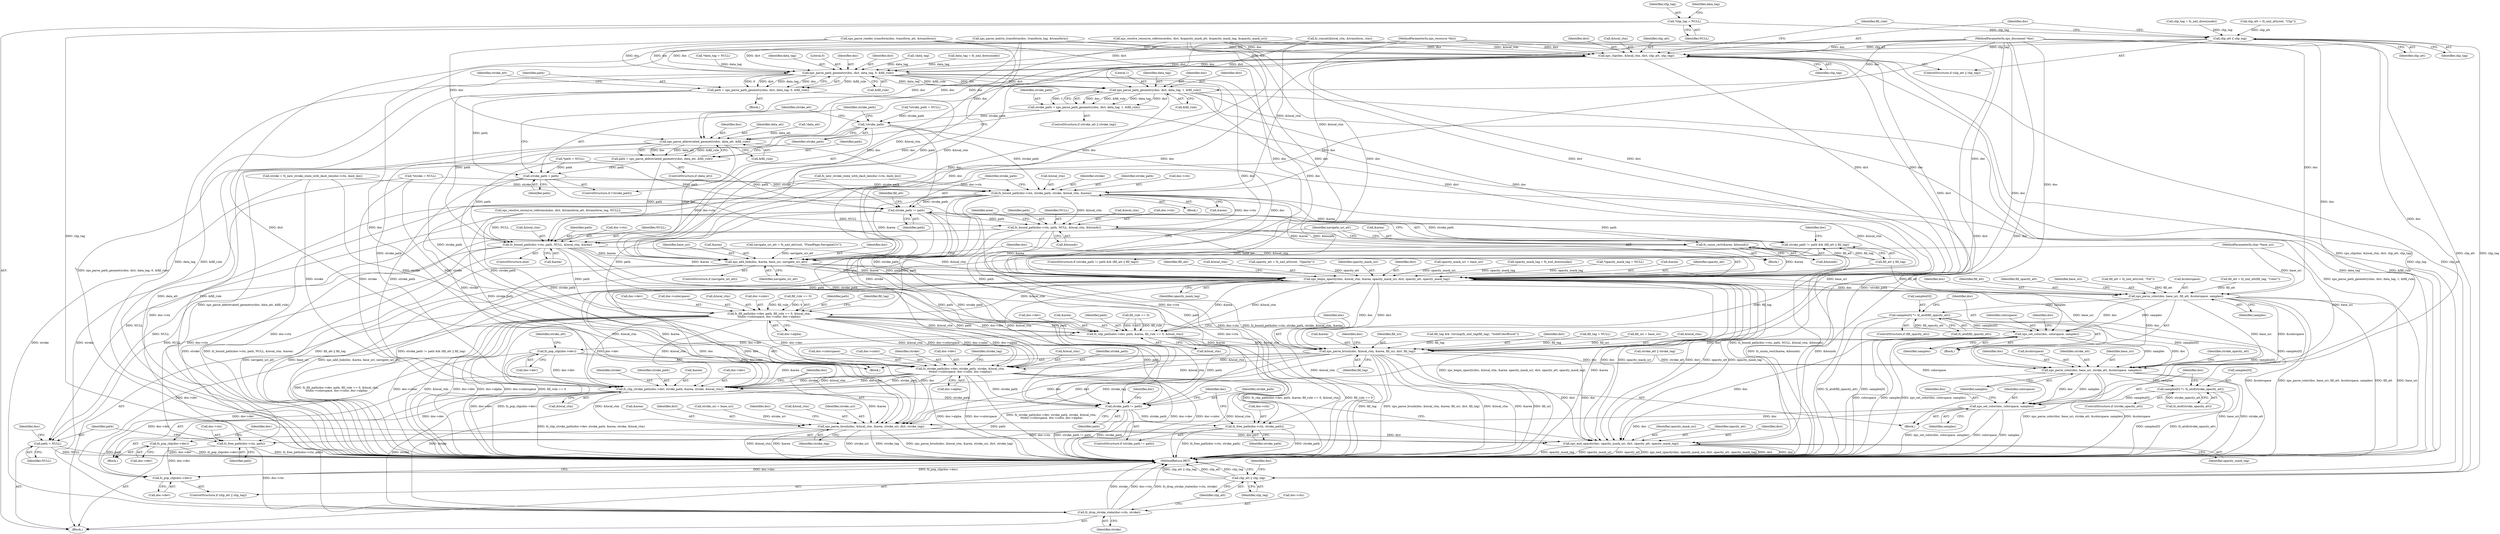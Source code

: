 digraph "0_ghostscript_60dabde18d7fe12b19da8b509bdfee9cc886aafc_3@pointer" {
"1000127" [label="(Call,*clip_tag = NULL)"];
"1000671" [label="(Call,clip_att || clip_tag)"];
"1000674" [label="(Call,xps_clip(doc, &local_ctm, dict, clip_att, clip_tag))"];
"1000688" [label="(Call,xps_parse_abbreviated_geometry(doc, data_att, &fill_rule))"];
"1000686" [label="(Call,path = xps_parse_abbreviated_geometry(doc, data_att, &fill_rule))"];
"1000722" [label="(Call,stroke_path = path)"];
"1000730" [label="(Call,fz_bound_path(doc->ctx, stroke_path, stroke, &local_ctm, &area))"];
"1000742" [label="(Call,stroke_path != path)"];
"1000741" [label="(Call,stroke_path != path && (fill_att || fill_tag))"];
"1000750" [label="(Call,fz_bound_path(doc->ctx, path, NULL, &local_ctm, &bounds))"];
"1000760" [label="(Call,fz_union_rect(&area, &bounds))"];
"1000778" [label="(Call,xps_add_link(doc, &area, base_uri, navigate_uri_att))"];
"1000784" [label="(Call,xps_begin_opacity(doc, &local_ctm, &area, opacity_mask_uri, dict, opacity_att, opacity_mask_tag))"];
"1000797" [label="(Call,xps_parse_color(doc, base_uri, fill_att, &colorspace, samples))"];
"1000806" [label="(Call,samples[0] *= fz_atof(fill_opacity_att))"];
"1000812" [label="(Call,xps_set_color(doc, colorspace, samples))"];
"1000850" [label="(Call,xps_parse_brush(doc, &local_ctm, &area, fill_uri, dict, fill_tag))"];
"1000866" [label="(Call,xps_parse_color(doc, base_uri, stroke_att, &colorspace, samples))"];
"1000875" [label="(Call,samples[0] *= fz_atof(stroke_opacity_att))"];
"1000881" [label="(Call,xps_set_color(doc, colorspace, samples))"];
"1000915" [label="(Call,xps_parse_brush(doc, &local_ctm, &area, stroke_uri, dict, stroke_tag))"];
"1000928" [label="(Call,xps_end_opacity(doc, opacity_mask_uri, dict, opacity_att, opacity_mask_tag))"];
"1000885" [label="(Call,fz_stroke_path(doc->dev, stroke_path, stroke, &local_ctm,\n\t\t\tdoc->colorspace, doc->color, doc->alpha))"];
"1000905" [label="(Call,fz_clip_stroke_path(doc->dev, stroke_path, &area, stroke, &local_ctm))"];
"1000924" [label="(Call,fz_pop_clip(doc->dev))"];
"1000960" [label="(Call,fz_pop_clip(doc->dev))"];
"1000935" [label="(Call,stroke_path != path)"];
"1000938" [label="(Call,fz_free_path(doc->ctx, stroke_path))"];
"1000943" [label="(Call,fz_free_path(doc->ctx, path))"];
"1000951" [label="(Call,fz_drop_stroke_state(doc->ctx, stroke))"];
"1000816" [label="(Call,fz_fill_path(doc->dev, path, fill_rule == 0, &local_ctm,\n\t\t\tdoc->colorspace, doc->color, doc->alpha))"];
"1000838" [label="(Call,fz_clip_path(doc->dev, path, &area, fill_rule == 0, &local_ctm))"];
"1000859" [label="(Call,fz_pop_clip(doc->dev))"];
"1000948" [label="(Call,path = NULL)"];
"1000766" [label="(Call,fz_bound_path(doc->ctx, path, NULL, &local_ctm, &area))"];
"1000699" [label="(Call,xps_parse_path_geometry(doc, dict, data_tag, 0, &fill_rule))"];
"1000697" [label="(Call,path = xps_parse_path_geometry(doc, dict, data_tag, 0, &fill_rule))"];
"1000712" [label="(Call,xps_parse_path_geometry(doc, dict, data_tag, 1, &fill_rule))"];
"1000710" [label="(Call,stroke_path = xps_parse_path_geometry(doc, dict, data_tag, 1, &fill_rule))"];
"1000720" [label="(Call,!stroke_path)"];
"1000957" [label="(Call,clip_att || clip_tag)"];
"1000422" [label="(Call,fill_tag = NULL)"];
"1000869" [label="(Identifier,stroke_att)"];
"1000731" [label="(Call,doc->ctx)"];
"1000700" [label="(Identifier,doc)"];
"1000171" [label="(Call,*path = NULL)"];
"1000686" [label="(Call,path = xps_parse_abbreviated_geometry(doc, data_att, &fill_rule))"];
"1000795" [label="(Identifier,fill_att)"];
"1000930" [label="(Identifier,opacity_mask_uri)"];
"1000786" [label="(Call,&local_ctm)"];
"1000672" [label="(Identifier,clip_att)"];
"1000129" [label="(Identifier,NULL)"];
"1000387" [label="(Call,xps_resolve_resource_reference(doc, dict, &opacity_mask_att, &opacity_mask_tag, &opacity_mask_uri))"];
"1000919" [label="(Call,&area)"];
"1000687" [label="(Identifier,path)"];
"1000689" [label="(Identifier,doc)"];
"1000726" [label="(Call,stroke_att || stroke_tag)"];
"1000960" [label="(Call,fz_pop_clip(doc->dev))"];
"1000829" [label="(Call,doc->color)"];
"1000400" [label="(Call,!data_tag)"];
"1000799" [label="(Identifier,base_uri)"];
"1000925" [label="(Call,doc->dev)"];
"1000302" [label="(Call,clip_tag = fz_xml_down(node))"];
"1000782" [label="(Identifier,base_uri)"];
"1000868" [label="(Identifier,base_uri)"];
"1000765" [label="(ControlStructure,else)"];
"1000780" [label="(Call,&area)"];
"1000876" [label="(Call,samples[0])"];
"1000210" [label="(Call,opacity_att = fz_xml_att(root, \"Opacity\"))"];
"1000932" [label="(Identifier,opacity_att)"];
"1000783" [label="(Identifier,navigate_uri_att)"];
"1000821" [label="(Call,fill_rule == 0)"];
"1000912" [label="(Identifier,stroke)"];
"1000727" [label="(Identifier,stroke_att)"];
"1000922" [label="(Identifier,dict)"];
"1000884" [label="(Identifier,samples)"];
"1000859" [label="(Call,fz_pop_clip(doc->dev))"];
"1000674" [label="(Call,xps_clip(doc, &local_ctm, dict, clip_att, clip_tag))"];
"1000336" [label="(Call,fill_uri = base_uri)"];
"1000813" [label="(Identifier,doc)"];
"1000909" [label="(Identifier,stroke_path)"];
"1000785" [label="(Identifier,doc)"];
"1000260" [label="(Call,navigate_uri_att = fz_xml_att(root, \"FixedPage.NavigateUri\"))"];
"1000893" [label="(Call,doc->colorspace)"];
"1000820" [label="(Identifier,path)"];
"1000742" [label="(Call,stroke_path != path)"];
"1000864" [label="(Identifier,stroke_att)"];
"1000904" [label="(Block,)"];
"1000200" [label="(Call,fill_att = fz_xml_att(root, \"Fill\"))"];
"1000723" [label="(Identifier,stroke_path)"];
"1000950" [label="(Identifier,NULL)"];
"1000949" [label="(Identifier,path)"];
"1000937" [label="(Identifier,path)"];
"1000807" [label="(Call,samples[0])"];
"1000947" [label="(Identifier,path)"];
"1000910" [label="(Call,&area)"];
"1000778" [label="(Call,xps_add_link(doc, &area, base_uri, navigate_uri_att))"];
"1000896" [label="(Call,doc->color)"];
"1000944" [label="(Call,doc->ctx)"];
"1000736" [label="(Call,&local_ctm)"];
"1000890" [label="(Identifier,stroke)"];
"1000722" [label="(Call,stroke_path = path)"];
"1000866" [label="(Call,xps_parse_color(doc, base_uri, stroke_att, &colorspace, samples))"];
"1000815" [label="(Identifier,samples)"];
"1000934" [label="(ControlStructure,if (stroke_path != path))"];
"1000852" [label="(Call,&local_ctm)"];
"1000774" [label="(Call,&area)"];
"1000790" [label="(Identifier,opacity_mask_uri)"];
"1000743" [label="(Identifier,stroke_path)"];
"1000886" [label="(Call,doc->dev)"];
"1000758" [label="(Call,&bounds)"];
"1000836" [label="(Identifier,fill_tag)"];
"1000839" [label="(Call,doc->dev)"];
"1000361" [label="(Call,xps_resolve_resource_reference(doc, dict, &transform_att, &transform_tag, NULL))"];
"1000791" [label="(Identifier,dict)"];
"1000697" [label="(Call,path = xps_parse_path_geometry(doc, dict, data_tag, 0, &fill_rule))"];
"1000955" [label="(Identifier,stroke)"];
"1000744" [label="(Identifier,path)"];
"1000678" [label="(Identifier,dict)"];
"1000817" [label="(Call,doc->dev)"];
"1000763" [label="(Call,&bounds)"];
"1000716" [label="(Literal,1)"];
"1000708" [label="(Identifier,stroke_att)"];
"1000838" [label="(Call,fz_clip_path(doc->dev, path, &area, fill_rule == 0, &local_ctm))"];
"1000903" [label="(Identifier,stroke_tag)"];
"1000933" [label="(Identifier,opacity_mask_tag)"];
"1000684" [label="(ControlStructure,if (data_att))"];
"1000751" [label="(Call,doc->ctx)"];
"1000688" [label="(Call,xps_parse_abbreviated_geometry(doc, data_att, &fill_rule))"];
"1000691" [label="(Call,&fill_rule)"];
"1000676" [label="(Call,&local_ctm)"];
"1000127" [label="(Call,*clip_tag = NULL)"];
"1000810" [label="(Call,fz_atof(fill_opacity_att))"];
"1000696" [label="(Block,)"];
"1000854" [label="(Call,&area)"];
"1000766" [label="(Call,fz_bound_path(doc->ctx, path, NULL, &local_ctm, &area))"];
"1000710" [label="(Call,stroke_path = xps_parse_path_geometry(doc, dict, data_tag, 1, &fill_rule))"];
"1000175" [label="(Call,*stroke_path = NULL)"];
"1000929" [label="(Identifier,doc)"];
"1000342" [label="(Call,opacity_mask_uri = base_uri)"];
"1000712" [label="(Call,xps_parse_path_geometry(doc, dict, data_tag, 1, &fill_rule))"];
"1000883" [label="(Identifier,colorspace)"];
"1000745" [label="(Call,fill_att || fill_tag)"];
"1000762" [label="(Identifier,area)"];
"1000292" [label="(Call,opacity_mask_tag = fz_xml_down(node))"];
"1000717" [label="(Call,&fill_rule)"];
"1000754" [label="(Identifier,path)"];
"1000891" [label="(Call,&local_ctm)"];
"1000845" [label="(Call,fill_rule == 0)"];
"1000713" [label="(Identifier,doc)"];
"1000704" [label="(Call,&fill_rule)"];
"1000485" [label="(Call,stroke = fz_new_stroke_state_with_dash_len(doc->ctx, dash_len))"];
"1000143" [label="(Call,*opacity_mask_tag = NULL)"];
"1000724" [label="(Identifier,path)"];
"1000777" [label="(Identifier,navigate_uri_att)"];
"1000673" [label="(Identifier,clip_tag)"];
"1000861" [label="(Identifier,doc)"];
"1000942" [label="(Identifier,stroke_path)"];
"1000128" [label="(Identifier,clip_tag)"];
"1000915" [label="(Call,xps_parse_brush(doc, &local_ctm, &area, stroke_uri, dict, stroke_tag))"];
"1000680" [label="(Identifier,clip_tag)"];
"1000719" [label="(ControlStructure,if (!stroke_path))"];
"1000772" [label="(Call,&local_ctm)"];
"1000720" [label="(Call,!stroke_path)"];
"1000748" [label="(Block,)"];
"1000735" [label="(Identifier,stroke)"];
"1000945" [label="(Identifier,doc)"];
"1000729" [label="(Block,)"];
"1000875" [label="(Call,samples[0] *= fz_atof(stroke_opacity_att))"];
"1000887" [label="(Identifier,doc)"];
"1000906" [label="(Call,doc->dev)"];
"1000740" [label="(ControlStructure,if (stroke_path != path && (fill_att || fill_tag)))"];
"1000837" [label="(Block,)"];
"1000940" [label="(Identifier,doc)"];
"1000928" [label="(Call,xps_end_opacity(doc, opacity_mask_uri, dict, opacity_att, opacity_mask_tag))"];
"1000682" [label="(Identifier,fill_rule)"];
"1000801" [label="(Call,&colorspace)"];
"1000755" [label="(Identifier,NULL)"];
"1000826" [label="(Call,doc->colorspace)"];
"1000339" [label="(Call,stroke_uri = base_uri)"];
"1000690" [label="(Identifier,data_att)"];
"1000850" [label="(Call,xps_parse_brush(doc, &local_ctm, &area, fill_uri, dict, fill_tag))"];
"1000804" [label="(ControlStructure,if (fill_opacity_att))"];
"1000926" [label="(Identifier,doc)"];
"1000741" [label="(Call,stroke_path != path && (fill_att || fill_tag))"];
"1000905" [label="(Call,fz_clip_stroke_path(doc->dev, stroke_path, &area, stroke, &local_ctm))"];
"1000752" [label="(Identifier,doc)"];
"1000952" [label="(Call,doc->ctx)"];
"1000699" [label="(Call,xps_parse_path_geometry(doc, dict, data_tag, 0, &fill_rule))"];
"1000734" [label="(Identifier,stroke_path)"];
"1000164" [label="(Call,*stroke = NULL)"];
"1000750" [label="(Call,fz_bound_path(doc->ctx, path, NULL, &local_ctm, &bounds))"];
"1000779" [label="(Identifier,doc)"];
"1000706" [label="(ControlStructure,if (stroke_att || stroke_tag))"];
"1000698" [label="(Identifier,path)"];
"1000332" [label="(Call,data_tag = fz_xml_down(node))"];
"1000865" [label="(Block,)"];
"1000818" [label="(Identifier,doc)"];
"1000784" [label="(Call,xps_begin_opacity(doc, &local_ctm, &area, opacity_mask_uri, dict, opacity_att, opacity_mask_tag))"];
"1000105" [label="(MethodParameterIn,xps_document *doc)"];
"1000948" [label="(Call,path = NULL)"];
"1000899" [label="(Call,doc->alpha)"];
"1000879" [label="(Call,fz_atof(stroke_opacity_att))"];
"1000761" [label="(Call,&area)"];
"1000417" [label="(Call,fill_att = fz_xml_att(fill_tag, \"Color\"))"];
"1000953" [label="(Identifier,doc)"];
"1000131" [label="(Call,*data_tag = NULL)"];
"1000889" [label="(Identifier,stroke_path)"];
"1000132" [label="(Identifier,data_tag)"];
"1000951" [label="(Call,fz_drop_stroke_state(doc->ctx, stroke))"];
"1000793" [label="(Identifier,opacity_mask_tag)"];
"1000848" [label="(Call,&local_ctm)"];
"1000939" [label="(Call,doc->ctx)"];
"1000923" [label="(Identifier,stroke_tag)"];
"1000816" [label="(Call,fz_fill_path(doc->dev, path, fill_rule == 0, &local_ctm,\n\t\t\tdoc->colorspace, doc->color, doc->alpha))"];
"1000398" [label="(Call,!data_att)"];
"1000856" [label="(Identifier,fill_uri)"];
"1000788" [label="(Call,&area)"];
"1000792" [label="(Identifier,opacity_att)"];
"1000798" [label="(Identifier,doc)"];
"1000702" [label="(Identifier,data_tag)"];
"1000924" [label="(Call,fz_pop_clip(doc->dev))"];
"1000703" [label="(Literal,0)"];
"1000882" [label="(Identifier,doc)"];
"1000814" [label="(Identifier,colorspace)"];
"1000881" [label="(Call,xps_set_color(doc, colorspace, samples))"];
"1000916" [label="(Identifier,doc)"];
"1000943" [label="(Call,fz_free_path(doc->ctx, path))"];
"1000800" [label="(Identifier,fill_att)"];
"1000770" [label="(Identifier,path)"];
"1000885" [label="(Call,fz_stroke_path(doc->dev, stroke_path, stroke, &local_ctm,\n\t\t\tdoc->colorspace, doc->color, doc->alpha))"];
"1000858" [label="(Identifier,fill_tag)"];
"1000760" [label="(Call,fz_union_rect(&area, &bounds))"];
"1000805" [label="(Identifier,fill_opacity_att)"];
"1000404" [label="(Call,fill_tag && !strcmp(fz_xml_tag(fill_tag), \"SolidColorBrush\"))"];
"1000730" [label="(Call,fz_bound_path(doc->ctx, stroke_path, stroke, &local_ctm, &area))"];
"1000832" [label="(Call,doc->alpha)"];
"1000652" [label="(Call,xps_parse_render_transform(doc, transform_att, &transform))"];
"1000659" [label="(Call,xps_parse_matrix_transform(doc, transform_tag, &transform))"];
"1000664" [label="(Call,fz_concat(&local_ctm, &transform, ctm))"];
"1000958" [label="(Identifier,clip_att)"];
"1000796" [label="(Block,)"];
"1000806" [label="(Call,samples[0] *= fz_atof(fill_opacity_att))"];
"1000803" [label="(Identifier,samples)"];
"1000913" [label="(Call,&local_ctm)"];
"1000961" [label="(Call,doc->dev)"];
"1000959" [label="(Identifier,clip_tag)"];
"1000873" [label="(ControlStructure,if (stroke_opacity_att))"];
"1000851" [label="(Identifier,doc)"];
"1000714" [label="(Identifier,dict)"];
"1000964" [label="(MethodReturn,RET)"];
"1000936" [label="(Identifier,stroke_path)"];
"1000872" [label="(Identifier,samples)"];
"1000962" [label="(Identifier,doc)"];
"1000107" [label="(MethodParameterIn,char *base_uri)"];
"1000190" [label="(Call,clip_att = fz_xml_att(root, \"Clip\"))"];
"1000671" [label="(Call,clip_att || clip_tag)"];
"1000746" [label="(Identifier,fill_att)"];
"1000917" [label="(Call,&local_ctm)"];
"1000767" [label="(Call,doc->ctx)"];
"1000721" [label="(Identifier,stroke_path)"];
"1000957" [label="(Call,clip_att || clip_tag)"];
"1000797" [label="(Call,xps_parse_color(doc, base_uri, fill_att, &colorspace, samples))"];
"1000711" [label="(Identifier,stroke_path)"];
"1000935" [label="(Call,stroke_path != path)"];
"1000771" [label="(Identifier,NULL)"];
"1000756" [label="(Call,&local_ctm)"];
"1000874" [label="(Identifier,stroke_opacity_att)"];
"1000931" [label="(Identifier,dict)"];
"1000843" [label="(Call,&area)"];
"1000857" [label="(Identifier,dict)"];
"1000867" [label="(Identifier,doc)"];
"1000824" [label="(Call,&local_ctm)"];
"1000701" [label="(Identifier,dict)"];
"1000842" [label="(Identifier,path)"];
"1000860" [label="(Call,doc->dev)"];
"1000679" [label="(Identifier,clip_att)"];
"1000108" [label="(MethodParameterIn,xps_resource *dict)"];
"1000738" [label="(Call,&area)"];
"1000938" [label="(Call,fz_free_path(doc->ctx, stroke_path))"];
"1000870" [label="(Call,&colorspace)"];
"1000921" [label="(Identifier,stroke_uri)"];
"1000670" [label="(ControlStructure,if (clip_att || clip_tag))"];
"1000675" [label="(Identifier,doc)"];
"1000487" [label="(Call,fz_new_stroke_state_with_dash_len(doc->ctx, dash_len))"];
"1000956" [label="(ControlStructure,if (clip_att || clip_tag))"];
"1000715" [label="(Identifier,data_tag)"];
"1000812" [label="(Call,xps_set_color(doc, colorspace, samples))"];
"1000776" [label="(ControlStructure,if (navigate_uri_att))"];
"1000110" [label="(Block,)"];
"1000127" -> "1000110"  [label="AST: "];
"1000127" -> "1000129"  [label="CFG: "];
"1000128" -> "1000127"  [label="AST: "];
"1000129" -> "1000127"  [label="AST: "];
"1000132" -> "1000127"  [label="CFG: "];
"1000127" -> "1000964"  [label="DDG: clip_tag"];
"1000127" -> "1000671"  [label="DDG: clip_tag"];
"1000671" -> "1000670"  [label="AST: "];
"1000671" -> "1000672"  [label="CFG: "];
"1000671" -> "1000673"  [label="CFG: "];
"1000672" -> "1000671"  [label="AST: "];
"1000673" -> "1000671"  [label="AST: "];
"1000675" -> "1000671"  [label="CFG: "];
"1000682" -> "1000671"  [label="CFG: "];
"1000190" -> "1000671"  [label="DDG: clip_att"];
"1000302" -> "1000671"  [label="DDG: clip_tag"];
"1000671" -> "1000674"  [label="DDG: clip_att"];
"1000671" -> "1000674"  [label="DDG: clip_tag"];
"1000671" -> "1000957"  [label="DDG: clip_att"];
"1000671" -> "1000957"  [label="DDG: clip_tag"];
"1000674" -> "1000670"  [label="AST: "];
"1000674" -> "1000680"  [label="CFG: "];
"1000675" -> "1000674"  [label="AST: "];
"1000676" -> "1000674"  [label="AST: "];
"1000678" -> "1000674"  [label="AST: "];
"1000679" -> "1000674"  [label="AST: "];
"1000680" -> "1000674"  [label="AST: "];
"1000682" -> "1000674"  [label="CFG: "];
"1000674" -> "1000964"  [label="DDG: xps_clip(doc, &local_ctm, dict, clip_att, clip_tag)"];
"1000659" -> "1000674"  [label="DDG: doc"];
"1000387" -> "1000674"  [label="DDG: doc"];
"1000387" -> "1000674"  [label="DDG: dict"];
"1000652" -> "1000674"  [label="DDG: doc"];
"1000105" -> "1000674"  [label="DDG: doc"];
"1000664" -> "1000674"  [label="DDG: &local_ctm"];
"1000108" -> "1000674"  [label="DDG: dict"];
"1000674" -> "1000688"  [label="DDG: doc"];
"1000674" -> "1000699"  [label="DDG: doc"];
"1000674" -> "1000699"  [label="DDG: dict"];
"1000674" -> "1000730"  [label="DDG: &local_ctm"];
"1000674" -> "1000766"  [label="DDG: &local_ctm"];
"1000674" -> "1000778"  [label="DDG: doc"];
"1000674" -> "1000784"  [label="DDG: doc"];
"1000674" -> "1000784"  [label="DDG: dict"];
"1000674" -> "1000957"  [label="DDG: clip_att"];
"1000674" -> "1000957"  [label="DDG: clip_tag"];
"1000688" -> "1000686"  [label="AST: "];
"1000688" -> "1000691"  [label="CFG: "];
"1000689" -> "1000688"  [label="AST: "];
"1000690" -> "1000688"  [label="AST: "];
"1000691" -> "1000688"  [label="AST: "];
"1000686" -> "1000688"  [label="CFG: "];
"1000688" -> "1000964"  [label="DDG: data_att"];
"1000688" -> "1000964"  [label="DDG: &fill_rule"];
"1000688" -> "1000686"  [label="DDG: doc"];
"1000688" -> "1000686"  [label="DDG: data_att"];
"1000688" -> "1000686"  [label="DDG: &fill_rule"];
"1000659" -> "1000688"  [label="DDG: doc"];
"1000387" -> "1000688"  [label="DDG: doc"];
"1000652" -> "1000688"  [label="DDG: doc"];
"1000105" -> "1000688"  [label="DDG: doc"];
"1000398" -> "1000688"  [label="DDG: data_att"];
"1000688" -> "1000778"  [label="DDG: doc"];
"1000688" -> "1000784"  [label="DDG: doc"];
"1000686" -> "1000684"  [label="AST: "];
"1000687" -> "1000686"  [label="AST: "];
"1000721" -> "1000686"  [label="CFG: "];
"1000686" -> "1000964"  [label="DDG: xps_parse_abbreviated_geometry(doc, data_att, &fill_rule)"];
"1000686" -> "1000722"  [label="DDG: path"];
"1000686" -> "1000742"  [label="DDG: path"];
"1000686" -> "1000766"  [label="DDG: path"];
"1000722" -> "1000719"  [label="AST: "];
"1000722" -> "1000724"  [label="CFG: "];
"1000723" -> "1000722"  [label="AST: "];
"1000724" -> "1000722"  [label="AST: "];
"1000727" -> "1000722"  [label="CFG: "];
"1000171" -> "1000722"  [label="DDG: path"];
"1000697" -> "1000722"  [label="DDG: path"];
"1000722" -> "1000730"  [label="DDG: stroke_path"];
"1000722" -> "1000885"  [label="DDG: stroke_path"];
"1000722" -> "1000905"  [label="DDG: stroke_path"];
"1000722" -> "1000935"  [label="DDG: stroke_path"];
"1000730" -> "1000729"  [label="AST: "];
"1000730" -> "1000738"  [label="CFG: "];
"1000731" -> "1000730"  [label="AST: "];
"1000734" -> "1000730"  [label="AST: "];
"1000735" -> "1000730"  [label="AST: "];
"1000736" -> "1000730"  [label="AST: "];
"1000738" -> "1000730"  [label="AST: "];
"1000743" -> "1000730"  [label="CFG: "];
"1000730" -> "1000964"  [label="DDG: fz_bound_path(doc->ctx, stroke_path, stroke, &local_ctm, &area)"];
"1000487" -> "1000730"  [label="DDG: doc->ctx"];
"1000720" -> "1000730"  [label="DDG: stroke_path"];
"1000485" -> "1000730"  [label="DDG: stroke"];
"1000164" -> "1000730"  [label="DDG: stroke"];
"1000664" -> "1000730"  [label="DDG: &local_ctm"];
"1000730" -> "1000742"  [label="DDG: stroke_path"];
"1000730" -> "1000750"  [label="DDG: doc->ctx"];
"1000730" -> "1000750"  [label="DDG: &local_ctm"];
"1000730" -> "1000760"  [label="DDG: &area"];
"1000730" -> "1000778"  [label="DDG: &area"];
"1000730" -> "1000784"  [label="DDG: &local_ctm"];
"1000730" -> "1000784"  [label="DDG: &area"];
"1000730" -> "1000885"  [label="DDG: stroke"];
"1000730" -> "1000905"  [label="DDG: stroke"];
"1000730" -> "1000938"  [label="DDG: doc->ctx"];
"1000730" -> "1000943"  [label="DDG: doc->ctx"];
"1000730" -> "1000951"  [label="DDG: stroke"];
"1000742" -> "1000741"  [label="AST: "];
"1000742" -> "1000744"  [label="CFG: "];
"1000743" -> "1000742"  [label="AST: "];
"1000744" -> "1000742"  [label="AST: "];
"1000746" -> "1000742"  [label="CFG: "];
"1000741" -> "1000742"  [label="CFG: "];
"1000742" -> "1000741"  [label="DDG: stroke_path"];
"1000742" -> "1000741"  [label="DDG: path"];
"1000697" -> "1000742"  [label="DDG: path"];
"1000171" -> "1000742"  [label="DDG: path"];
"1000742" -> "1000750"  [label="DDG: path"];
"1000742" -> "1000816"  [label="DDG: path"];
"1000742" -> "1000838"  [label="DDG: path"];
"1000742" -> "1000885"  [label="DDG: stroke_path"];
"1000742" -> "1000905"  [label="DDG: stroke_path"];
"1000742" -> "1000935"  [label="DDG: stroke_path"];
"1000742" -> "1000935"  [label="DDG: path"];
"1000741" -> "1000740"  [label="AST: "];
"1000741" -> "1000745"  [label="CFG: "];
"1000745" -> "1000741"  [label="AST: "];
"1000752" -> "1000741"  [label="CFG: "];
"1000777" -> "1000741"  [label="CFG: "];
"1000741" -> "1000964"  [label="DDG: fill_att || fill_tag"];
"1000741" -> "1000964"  [label="DDG: stroke_path != path && (fill_att || fill_tag)"];
"1000745" -> "1000741"  [label="DDG: fill_att"];
"1000745" -> "1000741"  [label="DDG: fill_tag"];
"1000750" -> "1000748"  [label="AST: "];
"1000750" -> "1000758"  [label="CFG: "];
"1000751" -> "1000750"  [label="AST: "];
"1000754" -> "1000750"  [label="AST: "];
"1000755" -> "1000750"  [label="AST: "];
"1000756" -> "1000750"  [label="AST: "];
"1000758" -> "1000750"  [label="AST: "];
"1000762" -> "1000750"  [label="CFG: "];
"1000750" -> "1000964"  [label="DDG: fz_bound_path(doc->ctx, path, NULL, &local_ctm, &bounds)"];
"1000361" -> "1000750"  [label="DDG: NULL"];
"1000750" -> "1000760"  [label="DDG: &bounds"];
"1000750" -> "1000784"  [label="DDG: &local_ctm"];
"1000750" -> "1000816"  [label="DDG: path"];
"1000750" -> "1000838"  [label="DDG: path"];
"1000750" -> "1000935"  [label="DDG: path"];
"1000750" -> "1000938"  [label="DDG: doc->ctx"];
"1000750" -> "1000943"  [label="DDG: doc->ctx"];
"1000750" -> "1000948"  [label="DDG: NULL"];
"1000760" -> "1000748"  [label="AST: "];
"1000760" -> "1000763"  [label="CFG: "];
"1000761" -> "1000760"  [label="AST: "];
"1000763" -> "1000760"  [label="AST: "];
"1000777" -> "1000760"  [label="CFG: "];
"1000760" -> "1000964"  [label="DDG: fz_union_rect(&area, &bounds)"];
"1000760" -> "1000964"  [label="DDG: &bounds"];
"1000760" -> "1000778"  [label="DDG: &area"];
"1000760" -> "1000784"  [label="DDG: &area"];
"1000778" -> "1000776"  [label="AST: "];
"1000778" -> "1000783"  [label="CFG: "];
"1000779" -> "1000778"  [label="AST: "];
"1000780" -> "1000778"  [label="AST: "];
"1000782" -> "1000778"  [label="AST: "];
"1000783" -> "1000778"  [label="AST: "];
"1000785" -> "1000778"  [label="CFG: "];
"1000778" -> "1000964"  [label="DDG: navigate_uri_att"];
"1000778" -> "1000964"  [label="DDG: base_uri"];
"1000778" -> "1000964"  [label="DDG: xps_add_link(doc, &area, base_uri, navigate_uri_att)"];
"1000699" -> "1000778"  [label="DDG: doc"];
"1000659" -> "1000778"  [label="DDG: doc"];
"1000387" -> "1000778"  [label="DDG: doc"];
"1000652" -> "1000778"  [label="DDG: doc"];
"1000712" -> "1000778"  [label="DDG: doc"];
"1000105" -> "1000778"  [label="DDG: doc"];
"1000766" -> "1000778"  [label="DDG: &area"];
"1000107" -> "1000778"  [label="DDG: base_uri"];
"1000260" -> "1000778"  [label="DDG: navigate_uri_att"];
"1000778" -> "1000784"  [label="DDG: doc"];
"1000778" -> "1000784"  [label="DDG: &area"];
"1000778" -> "1000797"  [label="DDG: base_uri"];
"1000778" -> "1000866"  [label="DDG: base_uri"];
"1000784" -> "1000110"  [label="AST: "];
"1000784" -> "1000793"  [label="CFG: "];
"1000785" -> "1000784"  [label="AST: "];
"1000786" -> "1000784"  [label="AST: "];
"1000788" -> "1000784"  [label="AST: "];
"1000790" -> "1000784"  [label="AST: "];
"1000791" -> "1000784"  [label="AST: "];
"1000792" -> "1000784"  [label="AST: "];
"1000793" -> "1000784"  [label="AST: "];
"1000795" -> "1000784"  [label="CFG: "];
"1000784" -> "1000964"  [label="DDG: &area"];
"1000784" -> "1000964"  [label="DDG: &local_ctm"];
"1000784" -> "1000964"  [label="DDG: xps_begin_opacity(doc, &local_ctm, &area, opacity_mask_uri, dict, opacity_att, opacity_mask_tag)"];
"1000699" -> "1000784"  [label="DDG: doc"];
"1000699" -> "1000784"  [label="DDG: dict"];
"1000659" -> "1000784"  [label="DDG: doc"];
"1000387" -> "1000784"  [label="DDG: doc"];
"1000387" -> "1000784"  [label="DDG: dict"];
"1000652" -> "1000784"  [label="DDG: doc"];
"1000712" -> "1000784"  [label="DDG: doc"];
"1000712" -> "1000784"  [label="DDG: dict"];
"1000105" -> "1000784"  [label="DDG: doc"];
"1000766" -> "1000784"  [label="DDG: &local_ctm"];
"1000766" -> "1000784"  [label="DDG: &area"];
"1000342" -> "1000784"  [label="DDG: opacity_mask_uri"];
"1000108" -> "1000784"  [label="DDG: dict"];
"1000210" -> "1000784"  [label="DDG: opacity_att"];
"1000292" -> "1000784"  [label="DDG: opacity_mask_tag"];
"1000143" -> "1000784"  [label="DDG: opacity_mask_tag"];
"1000784" -> "1000797"  [label="DDG: doc"];
"1000784" -> "1000816"  [label="DDG: &local_ctm"];
"1000784" -> "1000838"  [label="DDG: &area"];
"1000784" -> "1000838"  [label="DDG: &local_ctm"];
"1000784" -> "1000850"  [label="DDG: doc"];
"1000784" -> "1000850"  [label="DDG: dict"];
"1000784" -> "1000866"  [label="DDG: doc"];
"1000784" -> "1000885"  [label="DDG: &local_ctm"];
"1000784" -> "1000905"  [label="DDG: &area"];
"1000784" -> "1000905"  [label="DDG: &local_ctm"];
"1000784" -> "1000915"  [label="DDG: doc"];
"1000784" -> "1000915"  [label="DDG: dict"];
"1000784" -> "1000928"  [label="DDG: doc"];
"1000784" -> "1000928"  [label="DDG: opacity_mask_uri"];
"1000784" -> "1000928"  [label="DDG: dict"];
"1000784" -> "1000928"  [label="DDG: opacity_att"];
"1000784" -> "1000928"  [label="DDG: opacity_mask_tag"];
"1000797" -> "1000796"  [label="AST: "];
"1000797" -> "1000803"  [label="CFG: "];
"1000798" -> "1000797"  [label="AST: "];
"1000799" -> "1000797"  [label="AST: "];
"1000800" -> "1000797"  [label="AST: "];
"1000801" -> "1000797"  [label="AST: "];
"1000803" -> "1000797"  [label="AST: "];
"1000805" -> "1000797"  [label="CFG: "];
"1000797" -> "1000964"  [label="DDG: fill_att"];
"1000797" -> "1000964"  [label="DDG: base_uri"];
"1000797" -> "1000964"  [label="DDG: &colorspace"];
"1000797" -> "1000964"  [label="DDG: xps_parse_color(doc, base_uri, fill_att, &colorspace, samples)"];
"1000105" -> "1000797"  [label="DDG: doc"];
"1000107" -> "1000797"  [label="DDG: base_uri"];
"1000200" -> "1000797"  [label="DDG: fill_att"];
"1000745" -> "1000797"  [label="DDG: fill_att"];
"1000417" -> "1000797"  [label="DDG: fill_att"];
"1000797" -> "1000806"  [label="DDG: samples"];
"1000797" -> "1000812"  [label="DDG: doc"];
"1000797" -> "1000812"  [label="DDG: samples"];
"1000797" -> "1000866"  [label="DDG: base_uri"];
"1000797" -> "1000866"  [label="DDG: &colorspace"];
"1000806" -> "1000804"  [label="AST: "];
"1000806" -> "1000810"  [label="CFG: "];
"1000807" -> "1000806"  [label="AST: "];
"1000810" -> "1000806"  [label="AST: "];
"1000813" -> "1000806"  [label="CFG: "];
"1000806" -> "1000964"  [label="DDG: fz_atof(fill_opacity_att)"];
"1000806" -> "1000964"  [label="DDG: samples[0]"];
"1000810" -> "1000806"  [label="DDG: fill_opacity_att"];
"1000806" -> "1000812"  [label="DDG: samples[0]"];
"1000806" -> "1000866"  [label="DDG: samples[0]"];
"1000806" -> "1000875"  [label="DDG: samples[0]"];
"1000806" -> "1000881"  [label="DDG: samples[0]"];
"1000812" -> "1000796"  [label="AST: "];
"1000812" -> "1000815"  [label="CFG: "];
"1000813" -> "1000812"  [label="AST: "];
"1000814" -> "1000812"  [label="AST: "];
"1000815" -> "1000812"  [label="AST: "];
"1000818" -> "1000812"  [label="CFG: "];
"1000812" -> "1000964"  [label="DDG: colorspace"];
"1000812" -> "1000964"  [label="DDG: samples"];
"1000812" -> "1000964"  [label="DDG: xps_set_color(doc, colorspace, samples)"];
"1000105" -> "1000812"  [label="DDG: doc"];
"1000812" -> "1000850"  [label="DDG: doc"];
"1000812" -> "1000866"  [label="DDG: doc"];
"1000812" -> "1000866"  [label="DDG: samples"];
"1000812" -> "1000881"  [label="DDG: colorspace"];
"1000812" -> "1000915"  [label="DDG: doc"];
"1000812" -> "1000928"  [label="DDG: doc"];
"1000850" -> "1000837"  [label="AST: "];
"1000850" -> "1000858"  [label="CFG: "];
"1000851" -> "1000850"  [label="AST: "];
"1000852" -> "1000850"  [label="AST: "];
"1000854" -> "1000850"  [label="AST: "];
"1000856" -> "1000850"  [label="AST: "];
"1000857" -> "1000850"  [label="AST: "];
"1000858" -> "1000850"  [label="AST: "];
"1000861" -> "1000850"  [label="CFG: "];
"1000850" -> "1000964"  [label="DDG: fill_tag"];
"1000850" -> "1000964"  [label="DDG: xps_parse_brush(doc, &local_ctm, &area, fill_uri, dict, fill_tag)"];
"1000850" -> "1000964"  [label="DDG: &local_ctm"];
"1000850" -> "1000964"  [label="DDG: &area"];
"1000850" -> "1000964"  [label="DDG: fill_uri"];
"1000105" -> "1000850"  [label="DDG: doc"];
"1000838" -> "1000850"  [label="DDG: &local_ctm"];
"1000838" -> "1000850"  [label="DDG: &area"];
"1000336" -> "1000850"  [label="DDG: fill_uri"];
"1000108" -> "1000850"  [label="DDG: dict"];
"1000404" -> "1000850"  [label="DDG: fill_tag"];
"1000745" -> "1000850"  [label="DDG: fill_tag"];
"1000422" -> "1000850"  [label="DDG: fill_tag"];
"1000850" -> "1000866"  [label="DDG: doc"];
"1000850" -> "1000885"  [label="DDG: &local_ctm"];
"1000850" -> "1000905"  [label="DDG: &area"];
"1000850" -> "1000905"  [label="DDG: &local_ctm"];
"1000850" -> "1000915"  [label="DDG: doc"];
"1000850" -> "1000915"  [label="DDG: dict"];
"1000850" -> "1000928"  [label="DDG: doc"];
"1000850" -> "1000928"  [label="DDG: dict"];
"1000866" -> "1000865"  [label="AST: "];
"1000866" -> "1000872"  [label="CFG: "];
"1000867" -> "1000866"  [label="AST: "];
"1000868" -> "1000866"  [label="AST: "];
"1000869" -> "1000866"  [label="AST: "];
"1000870" -> "1000866"  [label="AST: "];
"1000872" -> "1000866"  [label="AST: "];
"1000874" -> "1000866"  [label="CFG: "];
"1000866" -> "1000964"  [label="DDG: xps_parse_color(doc, base_uri, stroke_att, &colorspace, samples)"];
"1000866" -> "1000964"  [label="DDG: &colorspace"];
"1000866" -> "1000964"  [label="DDG: base_uri"];
"1000866" -> "1000964"  [label="DDG: stroke_att"];
"1000105" -> "1000866"  [label="DDG: doc"];
"1000107" -> "1000866"  [label="DDG: base_uri"];
"1000726" -> "1000866"  [label="DDG: stroke_att"];
"1000866" -> "1000875"  [label="DDG: samples"];
"1000866" -> "1000881"  [label="DDG: doc"];
"1000866" -> "1000881"  [label="DDG: samples"];
"1000875" -> "1000873"  [label="AST: "];
"1000875" -> "1000879"  [label="CFG: "];
"1000876" -> "1000875"  [label="AST: "];
"1000879" -> "1000875"  [label="AST: "];
"1000882" -> "1000875"  [label="CFG: "];
"1000875" -> "1000964"  [label="DDG: fz_atof(stroke_opacity_att)"];
"1000875" -> "1000964"  [label="DDG: samples[0]"];
"1000879" -> "1000875"  [label="DDG: stroke_opacity_att"];
"1000875" -> "1000881"  [label="DDG: samples[0]"];
"1000881" -> "1000865"  [label="AST: "];
"1000881" -> "1000884"  [label="CFG: "];
"1000882" -> "1000881"  [label="AST: "];
"1000883" -> "1000881"  [label="AST: "];
"1000884" -> "1000881"  [label="AST: "];
"1000887" -> "1000881"  [label="CFG: "];
"1000881" -> "1000964"  [label="DDG: xps_set_color(doc, colorspace, samples)"];
"1000881" -> "1000964"  [label="DDG: colorspace"];
"1000881" -> "1000964"  [label="DDG: samples"];
"1000105" -> "1000881"  [label="DDG: doc"];
"1000881" -> "1000915"  [label="DDG: doc"];
"1000881" -> "1000928"  [label="DDG: doc"];
"1000915" -> "1000904"  [label="AST: "];
"1000915" -> "1000923"  [label="CFG: "];
"1000916" -> "1000915"  [label="AST: "];
"1000917" -> "1000915"  [label="AST: "];
"1000919" -> "1000915"  [label="AST: "];
"1000921" -> "1000915"  [label="AST: "];
"1000922" -> "1000915"  [label="AST: "];
"1000923" -> "1000915"  [label="AST: "];
"1000926" -> "1000915"  [label="CFG: "];
"1000915" -> "1000964"  [label="DDG: &area"];
"1000915" -> "1000964"  [label="DDG: stroke_uri"];
"1000915" -> "1000964"  [label="DDG: stroke_tag"];
"1000915" -> "1000964"  [label="DDG: xps_parse_brush(doc, &local_ctm, &area, stroke_uri, dict, stroke_tag)"];
"1000915" -> "1000964"  [label="DDG: &local_ctm"];
"1000105" -> "1000915"  [label="DDG: doc"];
"1000905" -> "1000915"  [label="DDG: &local_ctm"];
"1000905" -> "1000915"  [label="DDG: &area"];
"1000339" -> "1000915"  [label="DDG: stroke_uri"];
"1000108" -> "1000915"  [label="DDG: dict"];
"1000726" -> "1000915"  [label="DDG: stroke_tag"];
"1000915" -> "1000928"  [label="DDG: doc"];
"1000915" -> "1000928"  [label="DDG: dict"];
"1000928" -> "1000110"  [label="AST: "];
"1000928" -> "1000933"  [label="CFG: "];
"1000929" -> "1000928"  [label="AST: "];
"1000930" -> "1000928"  [label="AST: "];
"1000931" -> "1000928"  [label="AST: "];
"1000932" -> "1000928"  [label="AST: "];
"1000933" -> "1000928"  [label="AST: "];
"1000936" -> "1000928"  [label="CFG: "];
"1000928" -> "1000964"  [label="DDG: doc"];
"1000928" -> "1000964"  [label="DDG: opacity_mask_tag"];
"1000928" -> "1000964"  [label="DDG: opacity_mask_uri"];
"1000928" -> "1000964"  [label="DDG: opacity_att"];
"1000928" -> "1000964"  [label="DDG: xps_end_opacity(doc, opacity_mask_uri, dict, opacity_att, opacity_mask_tag)"];
"1000928" -> "1000964"  [label="DDG: dict"];
"1000105" -> "1000928"  [label="DDG: doc"];
"1000108" -> "1000928"  [label="DDG: dict"];
"1000885" -> "1000865"  [label="AST: "];
"1000885" -> "1000899"  [label="CFG: "];
"1000886" -> "1000885"  [label="AST: "];
"1000889" -> "1000885"  [label="AST: "];
"1000890" -> "1000885"  [label="AST: "];
"1000891" -> "1000885"  [label="AST: "];
"1000893" -> "1000885"  [label="AST: "];
"1000896" -> "1000885"  [label="AST: "];
"1000899" -> "1000885"  [label="AST: "];
"1000903" -> "1000885"  [label="CFG: "];
"1000885" -> "1000964"  [label="DDG: &local_ctm"];
"1000885" -> "1000964"  [label="DDG: doc->alpha"];
"1000885" -> "1000964"  [label="DDG: doc->colorspace"];
"1000885" -> "1000964"  [label="DDG: fz_stroke_path(doc->dev, stroke_path, stroke, &local_ctm,\n\t\t\tdoc->colorspace, doc->color, doc->alpha)"];
"1000885" -> "1000964"  [label="DDG: doc->dev"];
"1000885" -> "1000964"  [label="DDG: doc->color"];
"1000816" -> "1000885"  [label="DDG: doc->dev"];
"1000816" -> "1000885"  [label="DDG: &local_ctm"];
"1000816" -> "1000885"  [label="DDG: doc->colorspace"];
"1000816" -> "1000885"  [label="DDG: doc->color"];
"1000816" -> "1000885"  [label="DDG: doc->alpha"];
"1000859" -> "1000885"  [label="DDG: doc->dev"];
"1000720" -> "1000885"  [label="DDG: stroke_path"];
"1000485" -> "1000885"  [label="DDG: stroke"];
"1000164" -> "1000885"  [label="DDG: stroke"];
"1000885" -> "1000905"  [label="DDG: doc->dev"];
"1000885" -> "1000905"  [label="DDG: stroke_path"];
"1000885" -> "1000905"  [label="DDG: stroke"];
"1000885" -> "1000905"  [label="DDG: &local_ctm"];
"1000885" -> "1000935"  [label="DDG: stroke_path"];
"1000885" -> "1000951"  [label="DDG: stroke"];
"1000885" -> "1000960"  [label="DDG: doc->dev"];
"1000905" -> "1000904"  [label="AST: "];
"1000905" -> "1000913"  [label="CFG: "];
"1000906" -> "1000905"  [label="AST: "];
"1000909" -> "1000905"  [label="AST: "];
"1000910" -> "1000905"  [label="AST: "];
"1000912" -> "1000905"  [label="AST: "];
"1000913" -> "1000905"  [label="AST: "];
"1000916" -> "1000905"  [label="CFG: "];
"1000905" -> "1000964"  [label="DDG: fz_clip_stroke_path(doc->dev, stroke_path, &area, stroke, &local_ctm)"];
"1000816" -> "1000905"  [label="DDG: doc->dev"];
"1000816" -> "1000905"  [label="DDG: &local_ctm"];
"1000859" -> "1000905"  [label="DDG: doc->dev"];
"1000720" -> "1000905"  [label="DDG: stroke_path"];
"1000485" -> "1000905"  [label="DDG: stroke"];
"1000164" -> "1000905"  [label="DDG: stroke"];
"1000905" -> "1000924"  [label="DDG: doc->dev"];
"1000905" -> "1000935"  [label="DDG: stroke_path"];
"1000905" -> "1000951"  [label="DDG: stroke"];
"1000924" -> "1000904"  [label="AST: "];
"1000924" -> "1000925"  [label="CFG: "];
"1000925" -> "1000924"  [label="AST: "];
"1000929" -> "1000924"  [label="CFG: "];
"1000924" -> "1000964"  [label="DDG: doc->dev"];
"1000924" -> "1000964"  [label="DDG: fz_pop_clip(doc->dev)"];
"1000924" -> "1000960"  [label="DDG: doc->dev"];
"1000960" -> "1000956"  [label="AST: "];
"1000960" -> "1000961"  [label="CFG: "];
"1000961" -> "1000960"  [label="AST: "];
"1000964" -> "1000960"  [label="CFG: "];
"1000960" -> "1000964"  [label="DDG: doc->dev"];
"1000960" -> "1000964"  [label="DDG: fz_pop_clip(doc->dev)"];
"1000859" -> "1000960"  [label="DDG: doc->dev"];
"1000816" -> "1000960"  [label="DDG: doc->dev"];
"1000935" -> "1000934"  [label="AST: "];
"1000935" -> "1000937"  [label="CFG: "];
"1000936" -> "1000935"  [label="AST: "];
"1000937" -> "1000935"  [label="AST: "];
"1000940" -> "1000935"  [label="CFG: "];
"1000945" -> "1000935"  [label="CFG: "];
"1000935" -> "1000964"  [label="DDG: stroke_path"];
"1000935" -> "1000964"  [label="DDG: stroke_path != path"];
"1000720" -> "1000935"  [label="DDG: stroke_path"];
"1000816" -> "1000935"  [label="DDG: path"];
"1000766" -> "1000935"  [label="DDG: path"];
"1000838" -> "1000935"  [label="DDG: path"];
"1000935" -> "1000938"  [label="DDG: stroke_path"];
"1000935" -> "1000943"  [label="DDG: path"];
"1000938" -> "1000934"  [label="AST: "];
"1000938" -> "1000942"  [label="CFG: "];
"1000939" -> "1000938"  [label="AST: "];
"1000942" -> "1000938"  [label="AST: "];
"1000945" -> "1000938"  [label="CFG: "];
"1000938" -> "1000964"  [label="DDG: stroke_path"];
"1000938" -> "1000964"  [label="DDG: fz_free_path(doc->ctx, stroke_path)"];
"1000766" -> "1000938"  [label="DDG: doc->ctx"];
"1000938" -> "1000943"  [label="DDG: doc->ctx"];
"1000943" -> "1000110"  [label="AST: "];
"1000943" -> "1000947"  [label="CFG: "];
"1000944" -> "1000943"  [label="AST: "];
"1000947" -> "1000943"  [label="AST: "];
"1000949" -> "1000943"  [label="CFG: "];
"1000943" -> "1000964"  [label="DDG: fz_free_path(doc->ctx, path)"];
"1000766" -> "1000943"  [label="DDG: doc->ctx"];
"1000943" -> "1000951"  [label="DDG: doc->ctx"];
"1000951" -> "1000110"  [label="AST: "];
"1000951" -> "1000955"  [label="CFG: "];
"1000952" -> "1000951"  [label="AST: "];
"1000955" -> "1000951"  [label="AST: "];
"1000958" -> "1000951"  [label="CFG: "];
"1000951" -> "1000964"  [label="DDG: doc->ctx"];
"1000951" -> "1000964"  [label="DDG: fz_drop_stroke_state(doc->ctx, stroke)"];
"1000951" -> "1000964"  [label="DDG: stroke"];
"1000485" -> "1000951"  [label="DDG: stroke"];
"1000164" -> "1000951"  [label="DDG: stroke"];
"1000816" -> "1000796"  [label="AST: "];
"1000816" -> "1000832"  [label="CFG: "];
"1000817" -> "1000816"  [label="AST: "];
"1000820" -> "1000816"  [label="AST: "];
"1000821" -> "1000816"  [label="AST: "];
"1000824" -> "1000816"  [label="AST: "];
"1000826" -> "1000816"  [label="AST: "];
"1000829" -> "1000816"  [label="AST: "];
"1000832" -> "1000816"  [label="AST: "];
"1000836" -> "1000816"  [label="CFG: "];
"1000816" -> "1000964"  [label="DDG: fz_fill_path(doc->dev, path, fill_rule == 0, &local_ctm,\n\t\t\tdoc->colorspace, doc->color, doc->alpha)"];
"1000816" -> "1000964"  [label="DDG: doc->color"];
"1000816" -> "1000964"  [label="DDG: &local_ctm"];
"1000816" -> "1000964"  [label="DDG: doc->dev"];
"1000816" -> "1000964"  [label="DDG: doc->alpha"];
"1000816" -> "1000964"  [label="DDG: doc->colorspace"];
"1000816" -> "1000964"  [label="DDG: fill_rule == 0"];
"1000766" -> "1000816"  [label="DDG: path"];
"1000821" -> "1000816"  [label="DDG: fill_rule"];
"1000821" -> "1000816"  [label="DDG: 0"];
"1000816" -> "1000838"  [label="DDG: doc->dev"];
"1000816" -> "1000838"  [label="DDG: path"];
"1000816" -> "1000838"  [label="DDG: &local_ctm"];
"1000838" -> "1000837"  [label="AST: "];
"1000838" -> "1000848"  [label="CFG: "];
"1000839" -> "1000838"  [label="AST: "];
"1000842" -> "1000838"  [label="AST: "];
"1000843" -> "1000838"  [label="AST: "];
"1000845" -> "1000838"  [label="AST: "];
"1000848" -> "1000838"  [label="AST: "];
"1000851" -> "1000838"  [label="CFG: "];
"1000838" -> "1000964"  [label="DDG: fz_clip_path(doc->dev, path, &area, fill_rule == 0, &local_ctm)"];
"1000838" -> "1000964"  [label="DDG: fill_rule == 0"];
"1000766" -> "1000838"  [label="DDG: path"];
"1000845" -> "1000838"  [label="DDG: fill_rule"];
"1000845" -> "1000838"  [label="DDG: 0"];
"1000838" -> "1000859"  [label="DDG: doc->dev"];
"1000859" -> "1000837"  [label="AST: "];
"1000859" -> "1000860"  [label="CFG: "];
"1000860" -> "1000859"  [label="AST: "];
"1000864" -> "1000859"  [label="CFG: "];
"1000859" -> "1000964"  [label="DDG: fz_pop_clip(doc->dev)"];
"1000859" -> "1000964"  [label="DDG: doc->dev"];
"1000948" -> "1000110"  [label="AST: "];
"1000948" -> "1000950"  [label="CFG: "];
"1000949" -> "1000948"  [label="AST: "];
"1000950" -> "1000948"  [label="AST: "];
"1000953" -> "1000948"  [label="CFG: "];
"1000948" -> "1000964"  [label="DDG: NULL"];
"1000948" -> "1000964"  [label="DDG: path"];
"1000361" -> "1000948"  [label="DDG: NULL"];
"1000766" -> "1000948"  [label="DDG: NULL"];
"1000766" -> "1000765"  [label="AST: "];
"1000766" -> "1000774"  [label="CFG: "];
"1000767" -> "1000766"  [label="AST: "];
"1000770" -> "1000766"  [label="AST: "];
"1000771" -> "1000766"  [label="AST: "];
"1000772" -> "1000766"  [label="AST: "];
"1000774" -> "1000766"  [label="AST: "];
"1000777" -> "1000766"  [label="CFG: "];
"1000766" -> "1000964"  [label="DDG: fz_bound_path(doc->ctx, path, NULL, &local_ctm, &area)"];
"1000487" -> "1000766"  [label="DDG: doc->ctx"];
"1000697" -> "1000766"  [label="DDG: path"];
"1000171" -> "1000766"  [label="DDG: path"];
"1000361" -> "1000766"  [label="DDG: NULL"];
"1000664" -> "1000766"  [label="DDG: &local_ctm"];
"1000699" -> "1000697"  [label="AST: "];
"1000699" -> "1000704"  [label="CFG: "];
"1000700" -> "1000699"  [label="AST: "];
"1000701" -> "1000699"  [label="AST: "];
"1000702" -> "1000699"  [label="AST: "];
"1000703" -> "1000699"  [label="AST: "];
"1000704" -> "1000699"  [label="AST: "];
"1000697" -> "1000699"  [label="CFG: "];
"1000699" -> "1000964"  [label="DDG: data_tag"];
"1000699" -> "1000964"  [label="DDG: &fill_rule"];
"1000699" -> "1000697"  [label="DDG: &fill_rule"];
"1000699" -> "1000697"  [label="DDG: 0"];
"1000699" -> "1000697"  [label="DDG: dict"];
"1000699" -> "1000697"  [label="DDG: data_tag"];
"1000699" -> "1000697"  [label="DDG: doc"];
"1000659" -> "1000699"  [label="DDG: doc"];
"1000387" -> "1000699"  [label="DDG: doc"];
"1000387" -> "1000699"  [label="DDG: dict"];
"1000652" -> "1000699"  [label="DDG: doc"];
"1000105" -> "1000699"  [label="DDG: doc"];
"1000108" -> "1000699"  [label="DDG: dict"];
"1000332" -> "1000699"  [label="DDG: data_tag"];
"1000400" -> "1000699"  [label="DDG: data_tag"];
"1000131" -> "1000699"  [label="DDG: data_tag"];
"1000699" -> "1000712"  [label="DDG: doc"];
"1000699" -> "1000712"  [label="DDG: dict"];
"1000699" -> "1000712"  [label="DDG: data_tag"];
"1000699" -> "1000712"  [label="DDG: &fill_rule"];
"1000697" -> "1000696"  [label="AST: "];
"1000698" -> "1000697"  [label="AST: "];
"1000708" -> "1000697"  [label="CFG: "];
"1000697" -> "1000964"  [label="DDG: xps_parse_path_geometry(doc, dict, data_tag, 0, &fill_rule)"];
"1000712" -> "1000710"  [label="AST: "];
"1000712" -> "1000717"  [label="CFG: "];
"1000713" -> "1000712"  [label="AST: "];
"1000714" -> "1000712"  [label="AST: "];
"1000715" -> "1000712"  [label="AST: "];
"1000716" -> "1000712"  [label="AST: "];
"1000717" -> "1000712"  [label="AST: "];
"1000710" -> "1000712"  [label="CFG: "];
"1000712" -> "1000964"  [label="DDG: data_tag"];
"1000712" -> "1000964"  [label="DDG: &fill_rule"];
"1000712" -> "1000710"  [label="DDG: doc"];
"1000712" -> "1000710"  [label="DDG: &fill_rule"];
"1000712" -> "1000710"  [label="DDG: data_tag"];
"1000712" -> "1000710"  [label="DDG: dict"];
"1000712" -> "1000710"  [label="DDG: 1"];
"1000105" -> "1000712"  [label="DDG: doc"];
"1000108" -> "1000712"  [label="DDG: dict"];
"1000710" -> "1000706"  [label="AST: "];
"1000711" -> "1000710"  [label="AST: "];
"1000721" -> "1000710"  [label="CFG: "];
"1000710" -> "1000964"  [label="DDG: xps_parse_path_geometry(doc, dict, data_tag, 1, &fill_rule)"];
"1000710" -> "1000720"  [label="DDG: stroke_path"];
"1000720" -> "1000719"  [label="AST: "];
"1000720" -> "1000721"  [label="CFG: "];
"1000721" -> "1000720"  [label="AST: "];
"1000723" -> "1000720"  [label="CFG: "];
"1000727" -> "1000720"  [label="CFG: "];
"1000720" -> "1000964"  [label="DDG: !stroke_path"];
"1000175" -> "1000720"  [label="DDG: stroke_path"];
"1000957" -> "1000956"  [label="AST: "];
"1000957" -> "1000958"  [label="CFG: "];
"1000957" -> "1000959"  [label="CFG: "];
"1000958" -> "1000957"  [label="AST: "];
"1000959" -> "1000957"  [label="AST: "];
"1000962" -> "1000957"  [label="CFG: "];
"1000964" -> "1000957"  [label="CFG: "];
"1000957" -> "1000964"  [label="DDG: clip_att || clip_tag"];
"1000957" -> "1000964"  [label="DDG: clip_att"];
"1000957" -> "1000964"  [label="DDG: clip_tag"];
}
